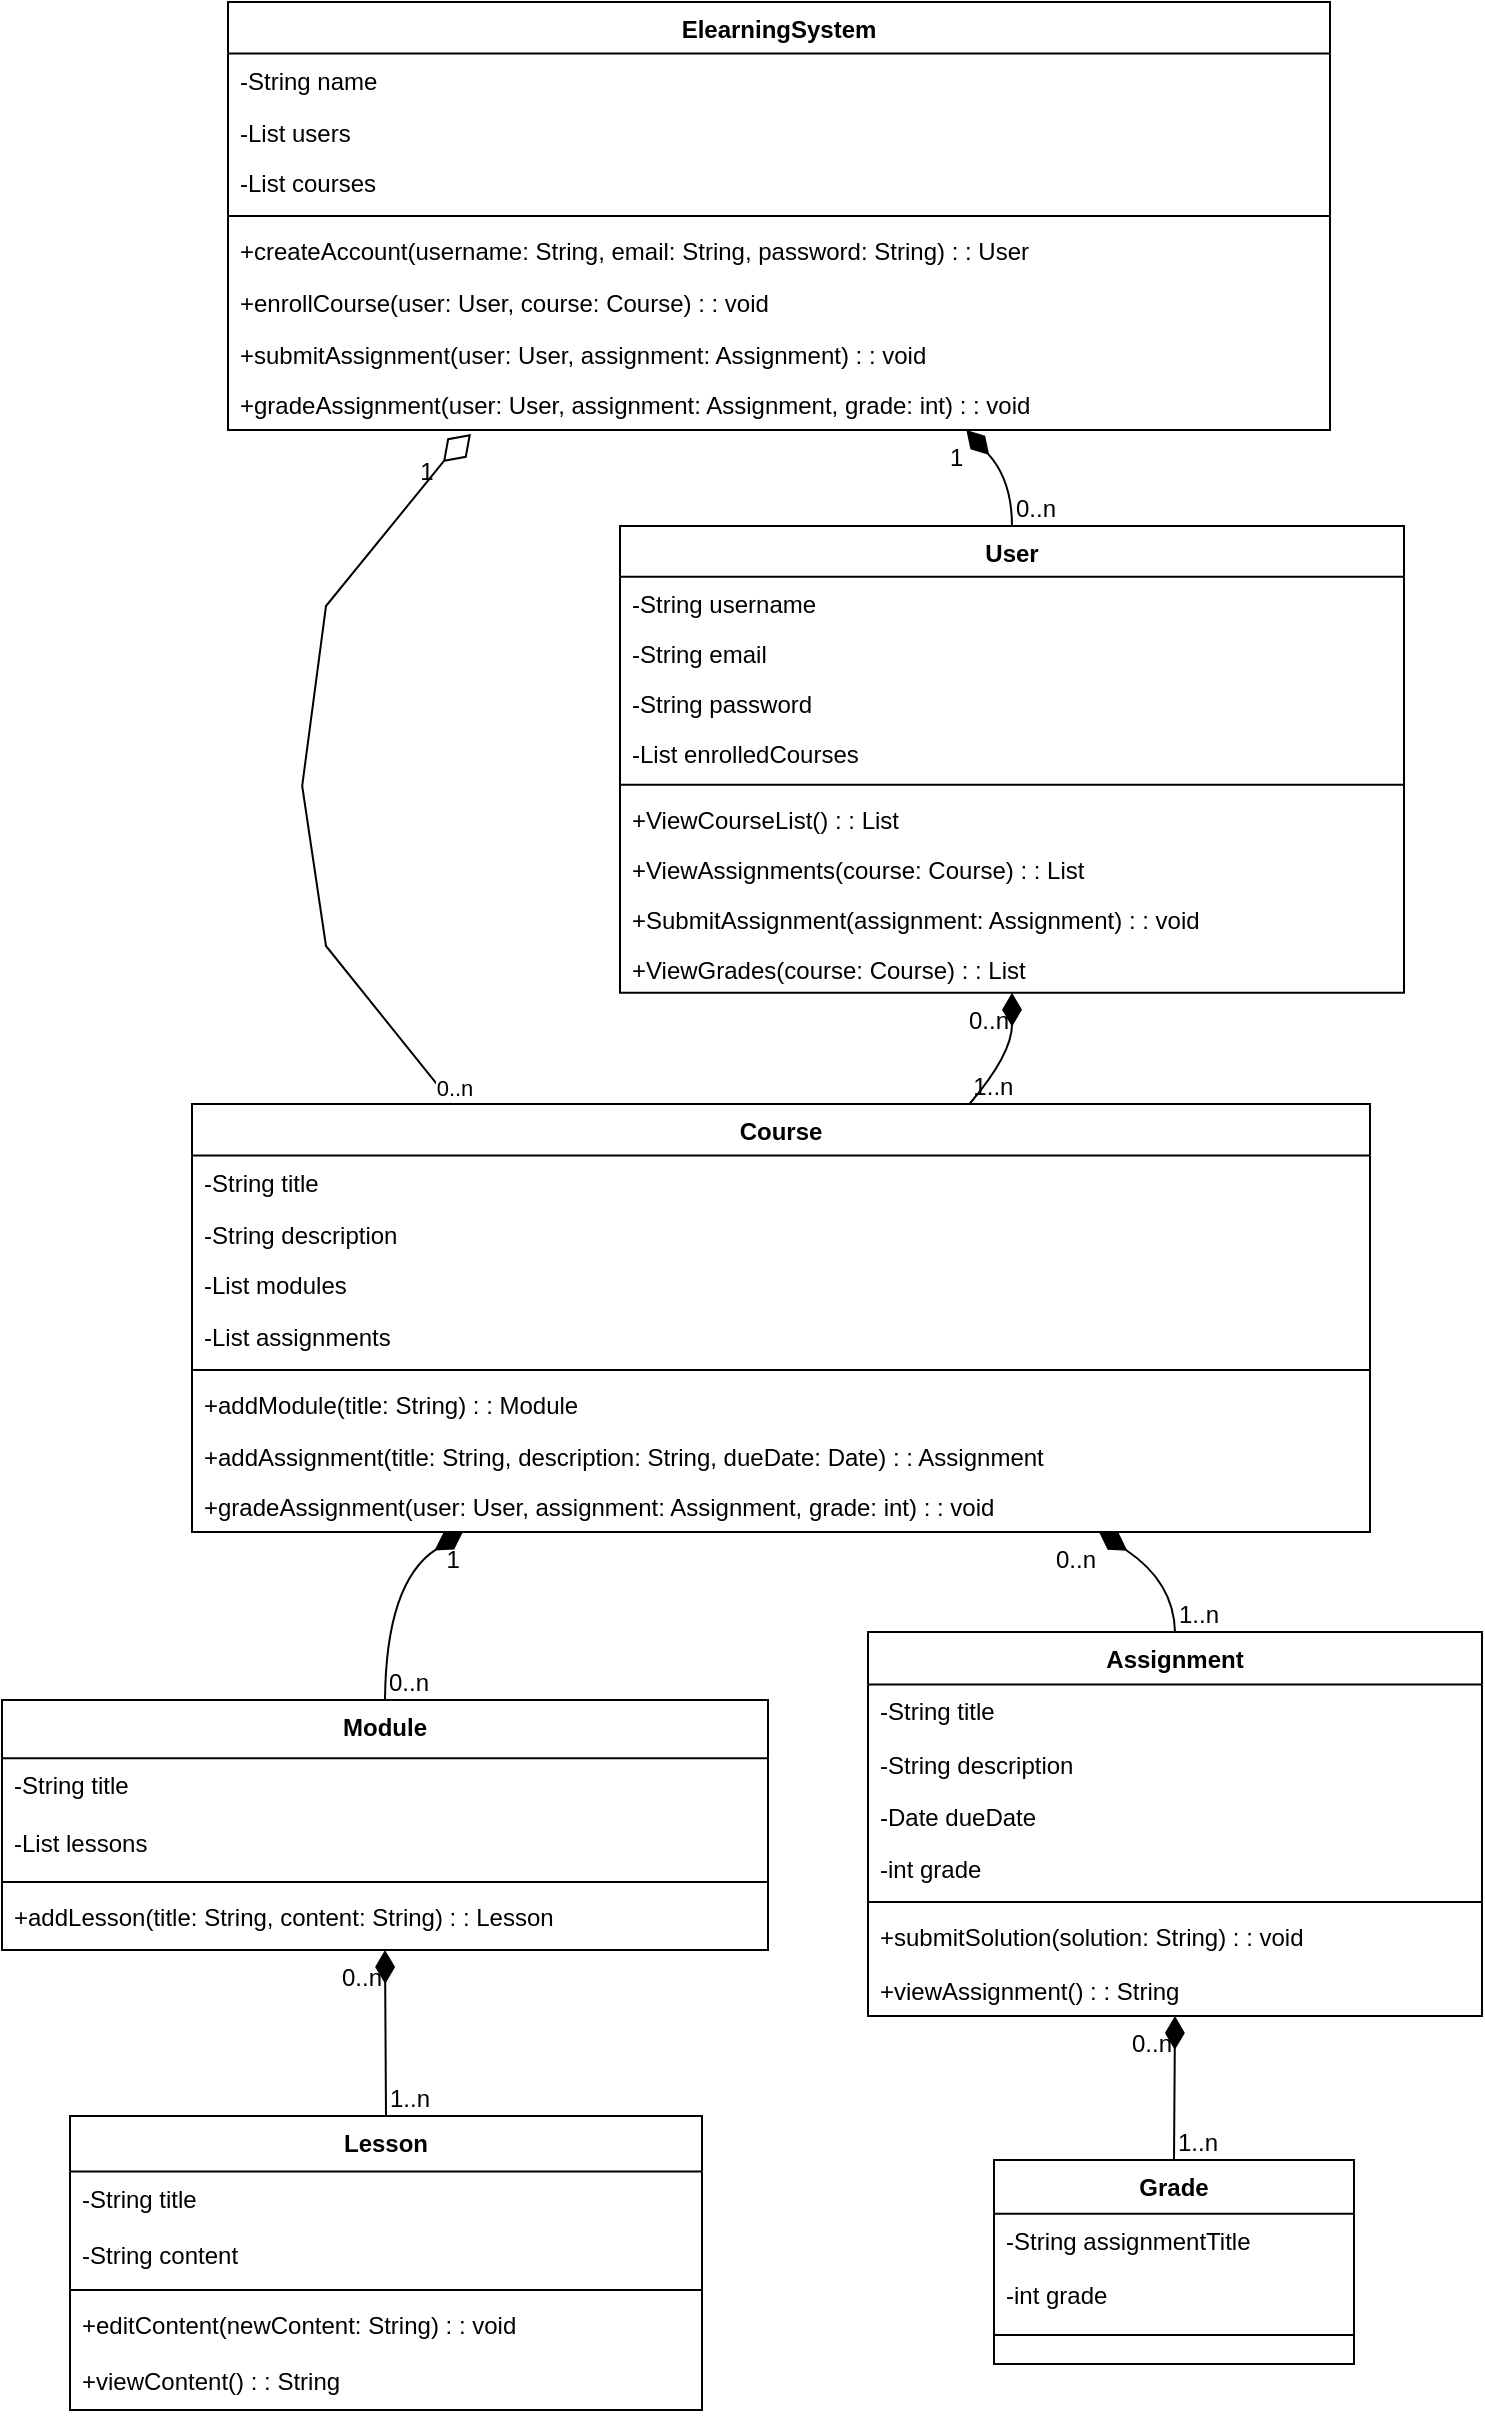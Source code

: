 <mxfile version="25.0.1">
  <diagram name="Page-1" id="SuKZAlgzjAajS8kVQIb6">
    <mxGraphModel dx="2345" dy="1096" grid="1" gridSize="10" guides="1" tooltips="1" connect="1" arrows="1" fold="1" page="1" pageScale="1" pageWidth="850" pageHeight="1100" math="0" shadow="0">
      <root>
        <mxCell id="0" />
        <mxCell id="1" parent="0" />
        <mxCell id="2" value="ElearningSystem" style="swimlane;fontStyle=1;align=center;verticalAlign=top;childLayout=stackLayout;horizontal=1;startSize=25.775;horizontalStack=0;resizeParent=1;resizeParentMax=0;resizeLast=0;collapsible=0;marginBottom=0;" parent="1" vertex="1">
          <mxGeometry x="121" y="8" width="551" height="214" as="geometry" />
        </mxCell>
        <mxCell id="3" value="-String name" style="text;strokeColor=none;fillColor=none;align=left;verticalAlign=top;spacingLeft=4;spacingRight=4;overflow=hidden;rotatable=0;points=[[0,0.5],[1,0.5]];portConstraint=eastwest;" parent="2" vertex="1">
          <mxGeometry y="26" width="551" height="26" as="geometry" />
        </mxCell>
        <mxCell id="4" value="-List users" style="text;strokeColor=none;fillColor=none;align=left;verticalAlign=top;spacingLeft=4;spacingRight=4;overflow=hidden;rotatable=0;points=[[0,0.5],[1,0.5]];portConstraint=eastwest;" parent="2" vertex="1">
          <mxGeometry y="52" width="551" height="26" as="geometry" />
        </mxCell>
        <mxCell id="5" value="-List courses" style="text;strokeColor=none;fillColor=none;align=left;verticalAlign=top;spacingLeft=4;spacingRight=4;overflow=hidden;rotatable=0;points=[[0,0.5],[1,0.5]];portConstraint=eastwest;" parent="2" vertex="1">
          <mxGeometry y="77" width="551" height="26" as="geometry" />
        </mxCell>
        <mxCell id="6" style="line;strokeWidth=1;fillColor=none;align=left;verticalAlign=middle;spacingTop=-1;spacingLeft=3;spacingRight=3;rotatable=0;labelPosition=right;points=[];portConstraint=eastwest;strokeColor=inherit;" parent="2" vertex="1">
          <mxGeometry y="103" width="551" height="8" as="geometry" />
        </mxCell>
        <mxCell id="7" value="+createAccount(username: String, email: String, password: String) : : User" style="text;strokeColor=none;fillColor=none;align=left;verticalAlign=top;spacingLeft=4;spacingRight=4;overflow=hidden;rotatable=0;points=[[0,0.5],[1,0.5]];portConstraint=eastwest;" parent="2" vertex="1">
          <mxGeometry y="111" width="551" height="26" as="geometry" />
        </mxCell>
        <mxCell id="8" value="+enrollCourse(user: User, course: Course) : : void" style="text;strokeColor=none;fillColor=none;align=left;verticalAlign=top;spacingLeft=4;spacingRight=4;overflow=hidden;rotatable=0;points=[[0,0.5],[1,0.5]];portConstraint=eastwest;" parent="2" vertex="1">
          <mxGeometry y="137" width="551" height="26" as="geometry" />
        </mxCell>
        <mxCell id="9" value="+submitAssignment(user: User, assignment: Assignment) : : void" style="text;strokeColor=none;fillColor=none;align=left;verticalAlign=top;spacingLeft=4;spacingRight=4;overflow=hidden;rotatable=0;points=[[0,0.5],[1,0.5]];portConstraint=eastwest;" parent="2" vertex="1">
          <mxGeometry y="163" width="551" height="26" as="geometry" />
        </mxCell>
        <mxCell id="10" value="+gradeAssignment(user: User, assignment: Assignment, grade: int) : : void" style="text;strokeColor=none;fillColor=none;align=left;verticalAlign=top;spacingLeft=4;spacingRight=4;overflow=hidden;rotatable=0;points=[[0,0.5],[1,0.5]];portConstraint=eastwest;" parent="2" vertex="1">
          <mxGeometry y="188" width="551" height="26" as="geometry" />
        </mxCell>
        <mxCell id="11" value="User" style="swimlane;fontStyle=1;align=center;verticalAlign=top;childLayout=stackLayout;horizontal=1;startSize=25.4;horizontalStack=0;resizeParent=1;resizeParentMax=0;resizeLast=0;collapsible=0;marginBottom=0;" parent="1" vertex="1">
          <mxGeometry x="317" y="270" width="392" height="233.4" as="geometry" />
        </mxCell>
        <mxCell id="12" value="-String username" style="text;strokeColor=none;fillColor=none;align=left;verticalAlign=top;spacingLeft=4;spacingRight=4;overflow=hidden;rotatable=0;points=[[0,0.5],[1,0.5]];portConstraint=eastwest;" parent="11" vertex="1">
          <mxGeometry y="25.4" width="392" height="25" as="geometry" />
        </mxCell>
        <mxCell id="13" value="-String email" style="text;strokeColor=none;fillColor=none;align=left;verticalAlign=top;spacingLeft=4;spacingRight=4;overflow=hidden;rotatable=0;points=[[0,0.5],[1,0.5]];portConstraint=eastwest;" parent="11" vertex="1">
          <mxGeometry y="50.4" width="392" height="25" as="geometry" />
        </mxCell>
        <mxCell id="14" value="-String password" style="text;strokeColor=none;fillColor=none;align=left;verticalAlign=top;spacingLeft=4;spacingRight=4;overflow=hidden;rotatable=0;points=[[0,0.5],[1,0.5]];portConstraint=eastwest;" parent="11" vertex="1">
          <mxGeometry y="75.4" width="392" height="25" as="geometry" />
        </mxCell>
        <mxCell id="15" value="-List enrolledCourses" style="text;strokeColor=none;fillColor=none;align=left;verticalAlign=top;spacingLeft=4;spacingRight=4;overflow=hidden;rotatable=0;points=[[0,0.5],[1,0.5]];portConstraint=eastwest;" parent="11" vertex="1">
          <mxGeometry y="100.4" width="392" height="25" as="geometry" />
        </mxCell>
        <mxCell id="16" style="line;strokeWidth=1;fillColor=none;align=left;verticalAlign=middle;spacingTop=-1;spacingLeft=3;spacingRight=3;rotatable=0;labelPosition=right;points=[];portConstraint=eastwest;strokeColor=inherit;" parent="11" vertex="1">
          <mxGeometry y="125.4" width="392" height="8" as="geometry" />
        </mxCell>
        <mxCell id="17" value="+ViewCourseList() : : List" style="text;strokeColor=none;fillColor=none;align=left;verticalAlign=top;spacingLeft=4;spacingRight=4;overflow=hidden;rotatable=0;points=[[0,0.5],[1,0.5]];portConstraint=eastwest;" parent="11" vertex="1">
          <mxGeometry y="133.4" width="392" height="25" as="geometry" />
        </mxCell>
        <mxCell id="18" value="+ViewAssignments(course: Course) : : List" style="text;strokeColor=none;fillColor=none;align=left;verticalAlign=top;spacingLeft=4;spacingRight=4;overflow=hidden;rotatable=0;points=[[0,0.5],[1,0.5]];portConstraint=eastwest;" parent="11" vertex="1">
          <mxGeometry y="158.4" width="392" height="25" as="geometry" />
        </mxCell>
        <mxCell id="19" value="+SubmitAssignment(assignment: Assignment) : : void" style="text;strokeColor=none;fillColor=none;align=left;verticalAlign=top;spacingLeft=4;spacingRight=4;overflow=hidden;rotatable=0;points=[[0,0.5],[1,0.5]];portConstraint=eastwest;" parent="11" vertex="1">
          <mxGeometry y="183.4" width="392" height="25" as="geometry" />
        </mxCell>
        <mxCell id="20" value="+ViewGrades(course: Course) : : List" style="text;strokeColor=none;fillColor=none;align=left;verticalAlign=top;spacingLeft=4;spacingRight=4;overflow=hidden;rotatable=0;points=[[0,0.5],[1,0.5]];portConstraint=eastwest;" parent="11" vertex="1">
          <mxGeometry y="208.4" width="392" height="25" as="geometry" />
        </mxCell>
        <mxCell id="21" value="Course" style="swimlane;fontStyle=1;align=center;verticalAlign=top;childLayout=stackLayout;horizontal=1;startSize=25.775;horizontalStack=0;resizeParent=1;resizeParentMax=0;resizeLast=0;collapsible=0;marginBottom=0;" parent="1" vertex="1">
          <mxGeometry x="103" y="559" width="589" height="214" as="geometry" />
        </mxCell>
        <mxCell id="22" value="-String title" style="text;strokeColor=none;fillColor=none;align=left;verticalAlign=top;spacingLeft=4;spacingRight=4;overflow=hidden;rotatable=0;points=[[0,0.5],[1,0.5]];portConstraint=eastwest;" parent="21" vertex="1">
          <mxGeometry y="26" width="589" height="26" as="geometry" />
        </mxCell>
        <mxCell id="23" value="-String description" style="text;strokeColor=none;fillColor=none;align=left;verticalAlign=top;spacingLeft=4;spacingRight=4;overflow=hidden;rotatable=0;points=[[0,0.5],[1,0.5]];portConstraint=eastwest;" parent="21" vertex="1">
          <mxGeometry y="52" width="589" height="26" as="geometry" />
        </mxCell>
        <mxCell id="24" value="-List modules" style="text;strokeColor=none;fillColor=none;align=left;verticalAlign=top;spacingLeft=4;spacingRight=4;overflow=hidden;rotatable=0;points=[[0,0.5],[1,0.5]];portConstraint=eastwest;" parent="21" vertex="1">
          <mxGeometry y="77" width="589" height="26" as="geometry" />
        </mxCell>
        <mxCell id="25" value="-List assignments" style="text;strokeColor=none;fillColor=none;align=left;verticalAlign=top;spacingLeft=4;spacingRight=4;overflow=hidden;rotatable=0;points=[[0,0.5],[1,0.5]];portConstraint=eastwest;" parent="21" vertex="1">
          <mxGeometry y="103" width="589" height="26" as="geometry" />
        </mxCell>
        <mxCell id="26" style="line;strokeWidth=1;fillColor=none;align=left;verticalAlign=middle;spacingTop=-1;spacingLeft=3;spacingRight=3;rotatable=0;labelPosition=right;points=[];portConstraint=eastwest;strokeColor=inherit;" parent="21" vertex="1">
          <mxGeometry y="129" width="589" height="8" as="geometry" />
        </mxCell>
        <mxCell id="27" value="+addModule(title: String) : : Module" style="text;strokeColor=none;fillColor=none;align=left;verticalAlign=top;spacingLeft=4;spacingRight=4;overflow=hidden;rotatable=0;points=[[0,0.5],[1,0.5]];portConstraint=eastwest;" parent="21" vertex="1">
          <mxGeometry y="137" width="589" height="26" as="geometry" />
        </mxCell>
        <mxCell id="28" value="+addAssignment(title: String, description: String, dueDate: Date) : : Assignment" style="text;strokeColor=none;fillColor=none;align=left;verticalAlign=top;spacingLeft=4;spacingRight=4;overflow=hidden;rotatable=0;points=[[0,0.5],[1,0.5]];portConstraint=eastwest;" parent="21" vertex="1">
          <mxGeometry y="163" width="589" height="26" as="geometry" />
        </mxCell>
        <mxCell id="29" value="+gradeAssignment(user: User, assignment: Assignment, grade: int) : : void" style="text;strokeColor=none;fillColor=none;align=left;verticalAlign=top;spacingLeft=4;spacingRight=4;overflow=hidden;rotatable=0;points=[[0,0.5],[1,0.5]];portConstraint=eastwest;" parent="21" vertex="1">
          <mxGeometry y="188" width="589" height="26" as="geometry" />
        </mxCell>
        <mxCell id="30" value="Module" style="swimlane;fontStyle=1;align=center;verticalAlign=top;childLayout=stackLayout;horizontal=1;startSize=29.15;horizontalStack=0;resizeParent=1;resizeParentMax=0;resizeLast=0;collapsible=0;marginBottom=0;" parent="1" vertex="1">
          <mxGeometry x="8" y="857" width="383" height="125" as="geometry" />
        </mxCell>
        <mxCell id="31" value="-String title" style="text;strokeColor=none;fillColor=none;align=left;verticalAlign=top;spacingLeft=4;spacingRight=4;overflow=hidden;rotatable=0;points=[[0,0.5],[1,0.5]];portConstraint=eastwest;" parent="30" vertex="1">
          <mxGeometry y="29" width="383" height="29" as="geometry" />
        </mxCell>
        <mxCell id="32" value="-List lessons" style="text;strokeColor=none;fillColor=none;align=left;verticalAlign=top;spacingLeft=4;spacingRight=4;overflow=hidden;rotatable=0;points=[[0,0.5],[1,0.5]];portConstraint=eastwest;" parent="30" vertex="1">
          <mxGeometry y="58" width="383" height="29" as="geometry" />
        </mxCell>
        <mxCell id="33" style="line;strokeWidth=1;fillColor=none;align=left;verticalAlign=middle;spacingTop=-1;spacingLeft=3;spacingRight=3;rotatable=0;labelPosition=right;points=[];portConstraint=eastwest;strokeColor=inherit;" parent="30" vertex="1">
          <mxGeometry y="87" width="383" height="8" as="geometry" />
        </mxCell>
        <mxCell id="34" value="+addLesson(title: String, content: String) : : Lesson" style="text;strokeColor=none;fillColor=none;align=left;verticalAlign=top;spacingLeft=4;spacingRight=4;overflow=hidden;rotatable=0;points=[[0,0.5],[1,0.5]];portConstraint=eastwest;" parent="30" vertex="1">
          <mxGeometry y="95" width="383" height="29" as="geometry" />
        </mxCell>
        <mxCell id="35" value="Lesson" style="swimlane;fontStyle=1;align=center;verticalAlign=top;childLayout=stackLayout;horizontal=1;startSize=27.8;horizontalStack=0;resizeParent=1;resizeParentMax=0;resizeLast=0;collapsible=0;marginBottom=0;" parent="1" vertex="1">
          <mxGeometry x="42" y="1065" width="316" height="147" as="geometry" />
        </mxCell>
        <mxCell id="36" value="-String title" style="text;strokeColor=none;fillColor=none;align=left;verticalAlign=top;spacingLeft=4;spacingRight=4;overflow=hidden;rotatable=0;points=[[0,0.5],[1,0.5]];portConstraint=eastwest;" parent="35" vertex="1">
          <mxGeometry y="28" width="316" height="28" as="geometry" />
        </mxCell>
        <mxCell id="37" value="-String content" style="text;strokeColor=none;fillColor=none;align=left;verticalAlign=top;spacingLeft=4;spacingRight=4;overflow=hidden;rotatable=0;points=[[0,0.5],[1,0.5]];portConstraint=eastwest;" parent="35" vertex="1">
          <mxGeometry y="56" width="316" height="28" as="geometry" />
        </mxCell>
        <mxCell id="38" style="line;strokeWidth=1;fillColor=none;align=left;verticalAlign=middle;spacingTop=-1;spacingLeft=3;spacingRight=3;rotatable=0;labelPosition=right;points=[];portConstraint=eastwest;strokeColor=inherit;" parent="35" vertex="1">
          <mxGeometry y="83" width="316" height="8" as="geometry" />
        </mxCell>
        <mxCell id="39" value="+editContent(newContent: String) : : void" style="text;strokeColor=none;fillColor=none;align=left;verticalAlign=top;spacingLeft=4;spacingRight=4;overflow=hidden;rotatable=0;points=[[0,0.5],[1,0.5]];portConstraint=eastwest;" parent="35" vertex="1">
          <mxGeometry y="91" width="316" height="28" as="geometry" />
        </mxCell>
        <mxCell id="40" value="+viewContent() : : String" style="text;strokeColor=none;fillColor=none;align=left;verticalAlign=top;spacingLeft=4;spacingRight=4;overflow=hidden;rotatable=0;points=[[0,0.5],[1,0.5]];portConstraint=eastwest;" parent="35" vertex="1">
          <mxGeometry y="119" width="316" height="28" as="geometry" />
        </mxCell>
        <mxCell id="41" value="Assignment" style="swimlane;fontStyle=1;align=center;verticalAlign=top;childLayout=stackLayout;horizontal=1;startSize=26.257;horizontalStack=0;resizeParent=1;resizeParentMax=0;resizeLast=0;collapsible=0;marginBottom=0;" parent="1" vertex="1">
          <mxGeometry x="441" y="823" width="307" height="192" as="geometry" />
        </mxCell>
        <mxCell id="42" value="-String title" style="text;strokeColor=none;fillColor=none;align=left;verticalAlign=top;spacingLeft=4;spacingRight=4;overflow=hidden;rotatable=0;points=[[0,0.5],[1,0.5]];portConstraint=eastwest;" parent="41" vertex="1">
          <mxGeometry y="26" width="307" height="26" as="geometry" />
        </mxCell>
        <mxCell id="43" value="-String description" style="text;strokeColor=none;fillColor=none;align=left;verticalAlign=top;spacingLeft=4;spacingRight=4;overflow=hidden;rotatable=0;points=[[0,0.5],[1,0.5]];portConstraint=eastwest;" parent="41" vertex="1">
          <mxGeometry y="53" width="307" height="26" as="geometry" />
        </mxCell>
        <mxCell id="44" value="-Date dueDate" style="text;strokeColor=none;fillColor=none;align=left;verticalAlign=top;spacingLeft=4;spacingRight=4;overflow=hidden;rotatable=0;points=[[0,0.5],[1,0.5]];portConstraint=eastwest;" parent="41" vertex="1">
          <mxGeometry y="79" width="307" height="26" as="geometry" />
        </mxCell>
        <mxCell id="45" value="-int grade" style="text;strokeColor=none;fillColor=none;align=left;verticalAlign=top;spacingLeft=4;spacingRight=4;overflow=hidden;rotatable=0;points=[[0,0.5],[1,0.5]];portConstraint=eastwest;" parent="41" vertex="1">
          <mxGeometry y="105" width="307" height="26" as="geometry" />
        </mxCell>
        <mxCell id="46" style="line;strokeWidth=1;fillColor=none;align=left;verticalAlign=middle;spacingTop=-1;spacingLeft=3;spacingRight=3;rotatable=0;labelPosition=right;points=[];portConstraint=eastwest;strokeColor=inherit;" parent="41" vertex="1">
          <mxGeometry y="131" width="307" height="8" as="geometry" />
        </mxCell>
        <mxCell id="47" value="+submitSolution(solution: String) : : void" style="text;strokeColor=none;fillColor=none;align=left;verticalAlign=top;spacingLeft=4;spacingRight=4;overflow=hidden;rotatable=0;points=[[0,0.5],[1,0.5]];portConstraint=eastwest;" parent="41" vertex="1">
          <mxGeometry y="139" width="307" height="26" as="geometry" />
        </mxCell>
        <mxCell id="48" value="+viewAssignment() : : String" style="text;strokeColor=none;fillColor=none;align=left;verticalAlign=top;spacingLeft=4;spacingRight=4;overflow=hidden;rotatable=0;points=[[0,0.5],[1,0.5]];portConstraint=eastwest;" parent="41" vertex="1">
          <mxGeometry y="166" width="307" height="26" as="geometry" />
        </mxCell>
        <mxCell id="49" value="Grade" style="swimlane;fontStyle=1;align=center;verticalAlign=top;childLayout=stackLayout;horizontal=1;startSize=26.914;horizontalStack=0;resizeParent=1;resizeParentMax=0;resizeLast=0;collapsible=0;marginBottom=0;" parent="1" vertex="1">
          <mxGeometry x="504" y="1087" width="180" height="102" as="geometry" />
        </mxCell>
        <mxCell id="50" value="-String assignmentTitle" style="text;strokeColor=none;fillColor=none;align=left;verticalAlign=top;spacingLeft=4;spacingRight=4;overflow=hidden;rotatable=0;points=[[0,0.5],[1,0.5]];portConstraint=eastwest;" parent="49" vertex="1">
          <mxGeometry y="27" width="180" height="27" as="geometry" />
        </mxCell>
        <mxCell id="51" value="-int grade" style="text;strokeColor=none;fillColor=none;align=left;verticalAlign=top;spacingLeft=4;spacingRight=4;overflow=hidden;rotatable=0;points=[[0,0.5],[1,0.5]];portConstraint=eastwest;" parent="49" vertex="1">
          <mxGeometry y="54" width="180" height="27" as="geometry" />
        </mxCell>
        <mxCell id="52" style="line;strokeWidth=1;fillColor=none;align=left;verticalAlign=middle;spacingTop=-1;spacingLeft=3;spacingRight=3;rotatable=0;labelPosition=right;points=[];portConstraint=eastwest;strokeColor=inherit;" parent="49" vertex="1">
          <mxGeometry y="81" width="180" height="13" as="geometry" />
        </mxCell>
        <mxCell id="53" value="" style="curved=1;startArrow=diamondThin;startSize=14;startFill=1;endArrow=none;exitX=0.67;exitY=1;entryX=0.5;entryY=0;" parent="1" source="2" target="11" edge="1">
          <mxGeometry relative="1" as="geometry">
            <Array as="points">
              <mxPoint x="513" y="247" />
            </Array>
          </mxGeometry>
        </mxCell>
        <mxCell id="54" value="1" style="edgeLabel;resizable=0;labelBackgroundColor=none;fontSize=12;align=right;verticalAlign=top;" parent="53" vertex="1">
          <mxGeometry x="-1" relative="1" as="geometry" />
        </mxCell>
        <mxCell id="55" value="0..n" style="edgeLabel;resizable=0;labelBackgroundColor=none;fontSize=12;align=left;verticalAlign=bottom;" parent="53" vertex="1">
          <mxGeometry x="1" relative="1" as="geometry" />
        </mxCell>
        <mxCell id="59" value="" style="curved=1;startArrow=diamondThin;startSize=14;startFill=1;endArrow=none;exitX=0.5;exitY=1;entryX=0.66;entryY=0;" parent="1" source="11" target="21" edge="1">
          <mxGeometry relative="1" as="geometry">
            <Array as="points">
              <mxPoint x="513" y="534" />
            </Array>
          </mxGeometry>
        </mxCell>
        <mxCell id="60" value="0..n" style="edgeLabel;resizable=0;labelBackgroundColor=none;fontSize=12;align=right;verticalAlign=top;" parent="59" vertex="1">
          <mxGeometry x="-1" relative="1" as="geometry" />
        </mxCell>
        <mxCell id="61" value="1..n" style="edgeLabel;resizable=0;labelBackgroundColor=none;fontSize=12;align=left;verticalAlign=bottom;" parent="59" vertex="1">
          <mxGeometry x="1" relative="1" as="geometry" />
        </mxCell>
        <mxCell id="62" value="" style="curved=1;startArrow=diamondThin;startSize=14;startFill=1;endArrow=none;exitX=0.23;exitY=1;entryX=0.5;entryY=0;" parent="1" source="21" target="30" edge="1">
          <mxGeometry relative="1" as="geometry">
            <Array as="points">
              <mxPoint x="200" y="798" />
            </Array>
          </mxGeometry>
        </mxCell>
        <mxCell id="63" value="1" style="edgeLabel;resizable=0;labelBackgroundColor=none;fontSize=12;align=right;verticalAlign=top;fillColor=#030303;" parent="62" vertex="1">
          <mxGeometry x="-1" relative="1" as="geometry" />
        </mxCell>
        <mxCell id="64" value="0..n" style="edgeLabel;resizable=0;labelBackgroundColor=none;fontSize=12;align=left;verticalAlign=bottom;" parent="62" vertex="1">
          <mxGeometry x="1" relative="1" as="geometry" />
        </mxCell>
        <mxCell id="65" value="" style="curved=1;startArrow=diamondThin;startSize=14;startFill=1;endArrow=none;exitX=0.5;exitY=0.99;entryX=0.5;entryY=0;" parent="1" source="30" target="35" edge="1">
          <mxGeometry relative="1" as="geometry">
            <Array as="points" />
          </mxGeometry>
        </mxCell>
        <mxCell id="66" value="0..n" style="edgeLabel;resizable=0;labelBackgroundColor=none;fontSize=12;align=right;verticalAlign=top;" parent="65" vertex="1">
          <mxGeometry x="-1" relative="1" as="geometry" />
        </mxCell>
        <mxCell id="67" value="1..n" style="edgeLabel;resizable=0;labelBackgroundColor=none;fontSize=12;align=left;verticalAlign=bottom;" parent="65" vertex="1">
          <mxGeometry x="1" relative="1" as="geometry" />
        </mxCell>
        <mxCell id="68" value="" style="curved=1;startArrow=diamondThin;startSize=14;startFill=1;endArrow=none;exitX=0.77;exitY=1;entryX=0.5;entryY=0;" parent="1" source="21" target="41" edge="1">
          <mxGeometry relative="1" as="geometry">
            <Array as="points">
              <mxPoint x="594" y="798" />
            </Array>
          </mxGeometry>
        </mxCell>
        <mxCell id="69" value="0..n" style="edgeLabel;resizable=0;labelBackgroundColor=none;fontSize=12;align=right;verticalAlign=top;" parent="68" vertex="1">
          <mxGeometry x="-1" relative="1" as="geometry" />
        </mxCell>
        <mxCell id="70" value="1..n" style="edgeLabel;resizable=0;labelBackgroundColor=none;fontSize=12;align=left;verticalAlign=bottom;" parent="68" vertex="1">
          <mxGeometry x="1" relative="1" as="geometry" />
        </mxCell>
        <mxCell id="71" value="" style="curved=1;startArrow=diamondThin;startSize=14;startFill=1;endArrow=none;exitX=0.5;exitY=1;entryX=0.5;entryY=0;" parent="1" source="41" target="49" edge="1">
          <mxGeometry relative="1" as="geometry">
            <Array as="points" />
          </mxGeometry>
        </mxCell>
        <mxCell id="72" value="0..n" style="edgeLabel;resizable=0;labelBackgroundColor=none;fontSize=12;align=right;verticalAlign=top;" parent="71" vertex="1">
          <mxGeometry x="-1" relative="1" as="geometry" />
        </mxCell>
        <mxCell id="73" value="1..n" style="edgeLabel;resizable=0;labelBackgroundColor=none;fontSize=12;align=left;verticalAlign=bottom;" parent="71" vertex="1">
          <mxGeometry x="1" relative="1" as="geometry" />
        </mxCell>
        <mxCell id="7QJ96FI5a27BpsnBFCsE-82" value="" style="group" vertex="1" connectable="0" parent="1">
          <mxGeometry x="158.1" y="220.234" width="88.151" height="259.766" as="geometry" />
        </mxCell>
        <mxCell id="7QJ96FI5a27BpsnBFCsE-79" value="" style="endArrow=none;html=1;rounded=0;entryX=0.5;entryY=1;entryDx=0;entryDy=0;exitX=0.22;exitY=-0.005;exitDx=0;exitDy=0;exitPerimeter=0;" edge="1" parent="7QJ96FI5a27BpsnBFCsE-82" source="21" target="7QJ96FI5a27BpsnBFCsE-80">
          <mxGeometry width="50" height="50" relative="1" as="geometry">
            <mxPoint x="70" y="329.706" as="sourcePoint" />
            <mxPoint x="71.16" y="20.763" as="targetPoint" />
            <Array as="points">
              <mxPoint x="11.9" y="259.766" />
              <mxPoint y="179.706" />
              <mxPoint x="11.9" y="89.766" />
            </Array>
          </mxGeometry>
        </mxCell>
        <mxCell id="7QJ96FI5a27BpsnBFCsE-86" value="0..n" style="edgeLabel;html=1;align=center;verticalAlign=middle;resizable=0;points=[];" vertex="1" connectable="0" parent="7QJ96FI5a27BpsnBFCsE-79">
          <mxGeometry x="-0.97" y="-5" relative="1" as="geometry">
            <mxPoint x="1" as="offset" />
          </mxGeometry>
        </mxCell>
        <mxCell id="7QJ96FI5a27BpsnBFCsE-80" value="" style="rhombus;whiteSpace=wrap;html=1;rotation=45;" vertex="1" parent="7QJ96FI5a27BpsnBFCsE-82">
          <mxGeometry x="71.16" y="1.766" width="12.45" height="18" as="geometry" />
        </mxCell>
        <mxCell id="7QJ96FI5a27BpsnBFCsE-87" value="1" style="text;html=1;align=center;verticalAlign=middle;resizable=0;points=[];autosize=1;strokeColor=none;fillColor=none;" vertex="1" parent="1">
          <mxGeometry x="205" y="228" width="30" height="30" as="geometry" />
        </mxCell>
      </root>
    </mxGraphModel>
  </diagram>
</mxfile>
